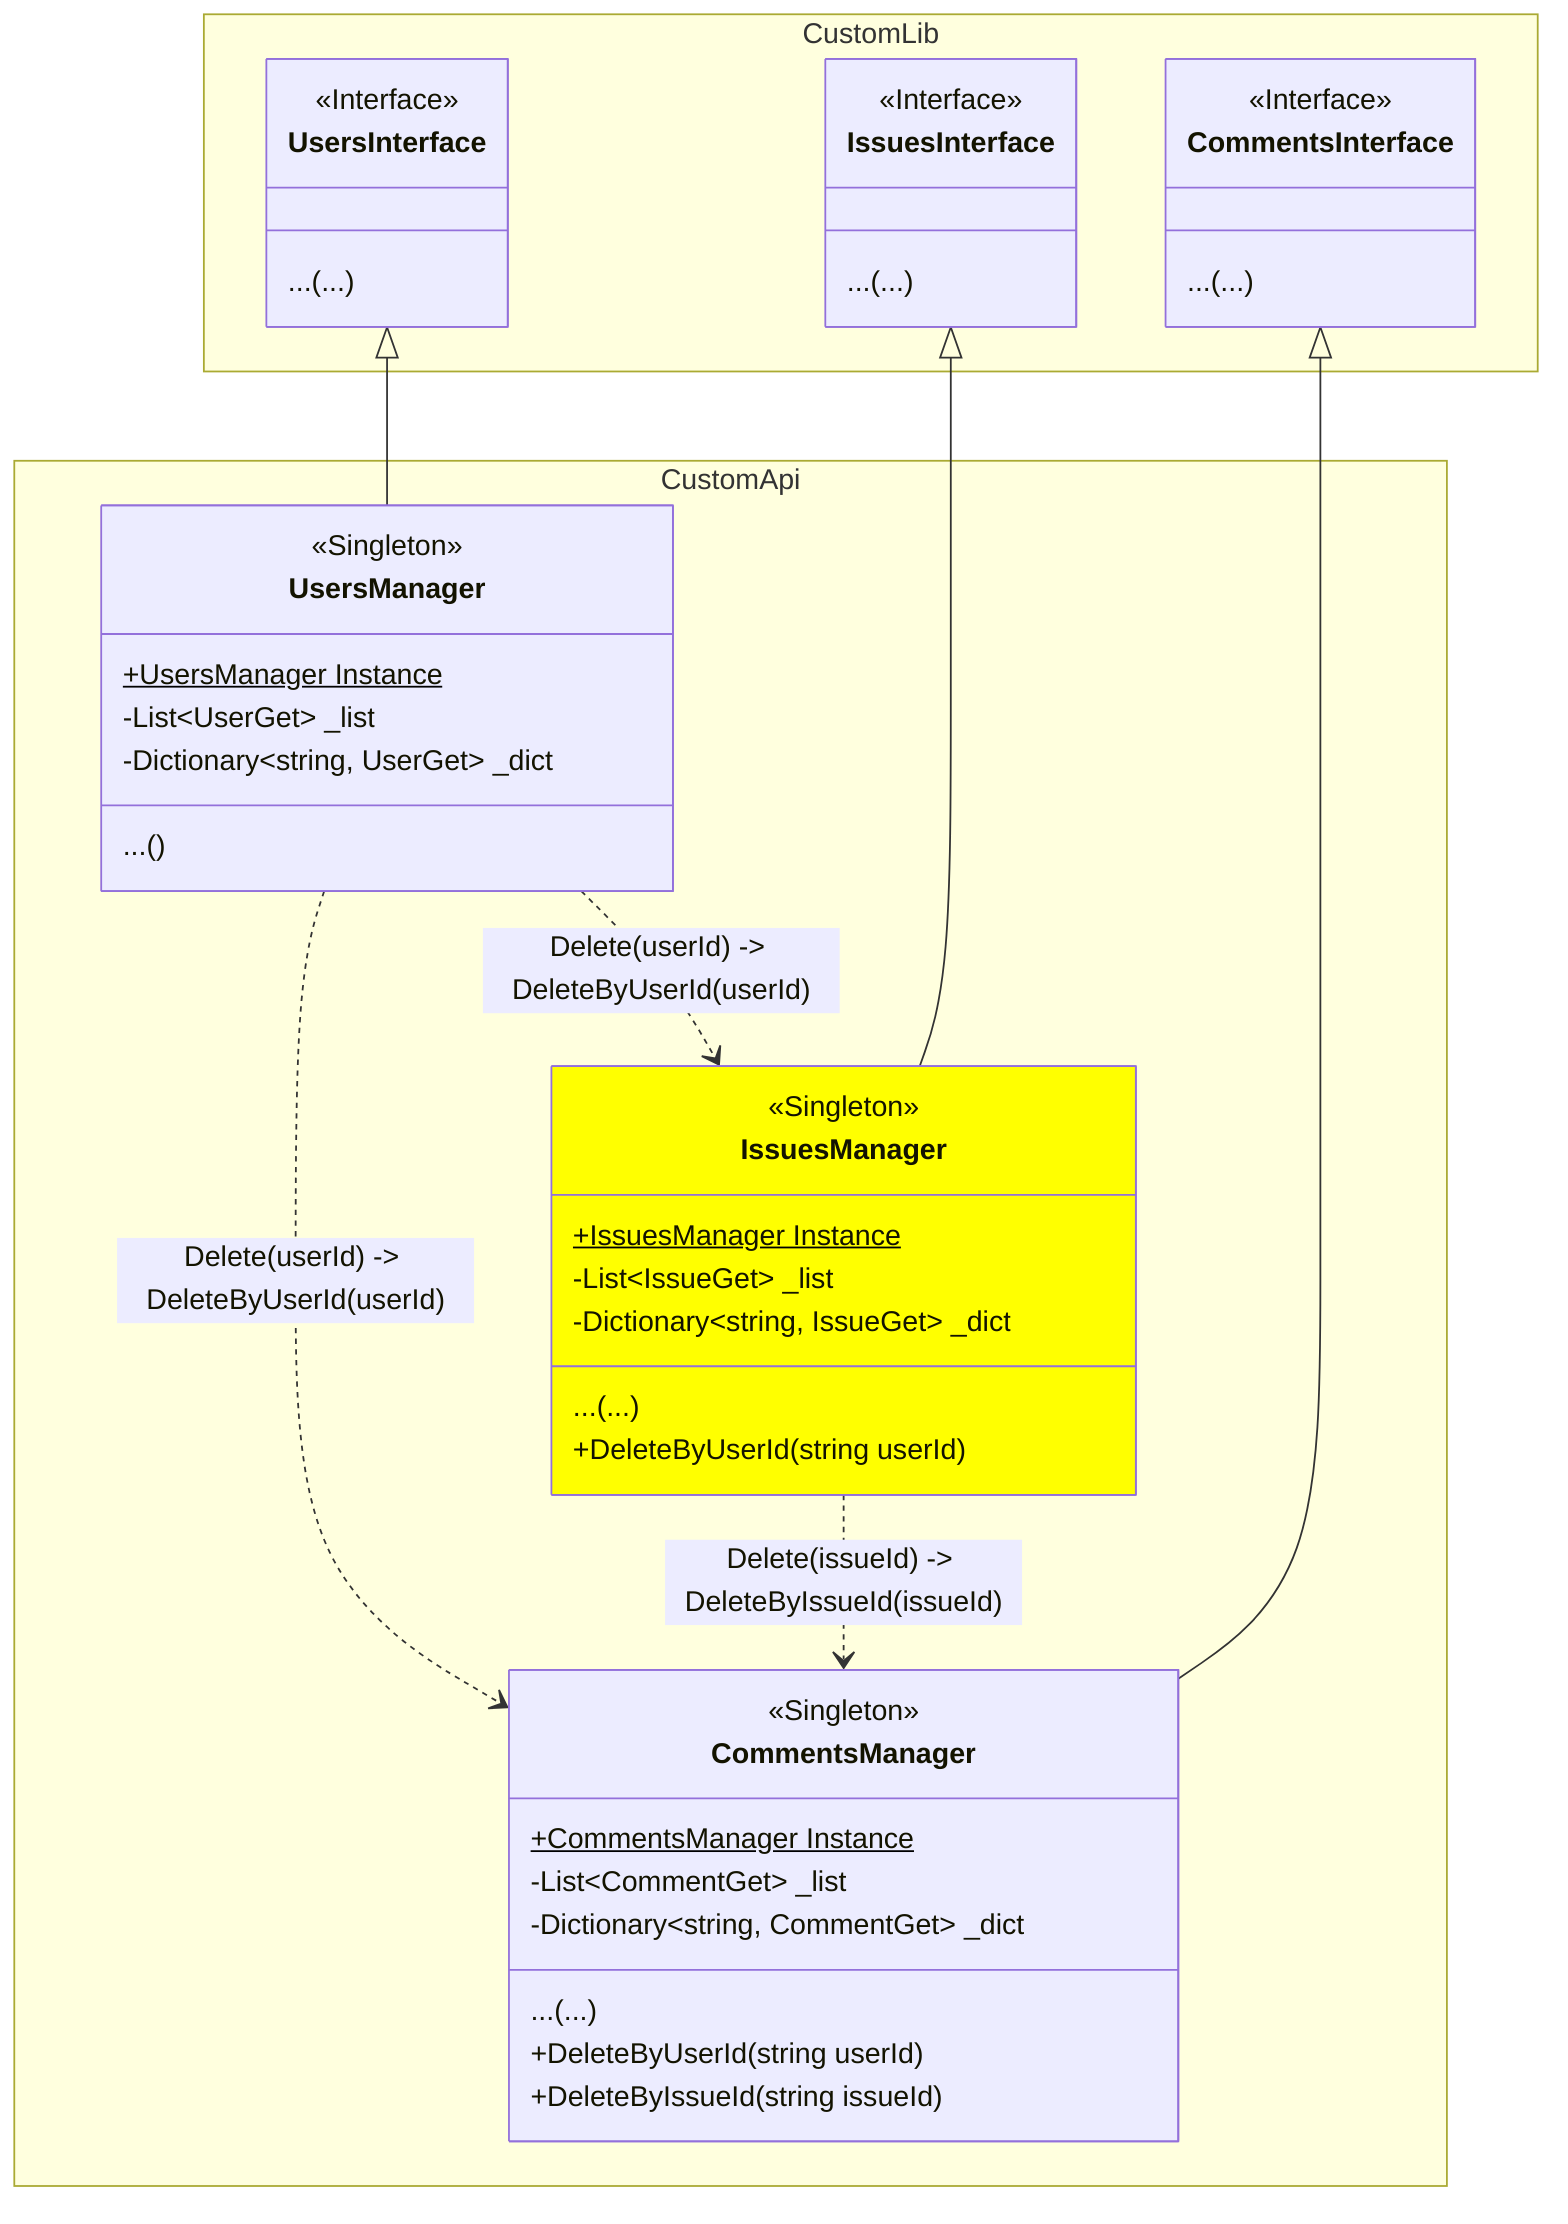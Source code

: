 classDiagram

    namespace CustomLib {
        class UsersInterface {
            <<Interface>>
            ...(...)
        }
        class IssuesInterface {
            <<Interface>>
            ...(...)
        }
        class CommentsInterface {
            <<Interface>>
            ...(...)
        }
    }

    namespace CustomApi {
        class UsersManager {
            <<Singleton>>
            +UsersManager Instance$
            -List~UserGet~ _list
            -Dictionary~string, UserGet~ _dict
            ...()
        }
        class IssuesManager {
            <<Singleton>>
            +IssuesManager Instance$
            -List~IssueGet~ _list
            -Dictionary~string, IssueGet~ _dict
            ...(...)
            +DeleteByUserId(string userId)
        }
        class CommentsManager {
            <<Singleton>>
            +CommentsManager Instance$
            -List~CommentGet~ _list
            -Dictionary~string, CommentGet~ _dict
            ...(...)
            +DeleteByUserId(string userId)
            +DeleteByIssueId(string issueId)
        }
    }

    UsersInterface <|-- UsersManager
    IssuesInterface <|-- IssuesManager
    CommentsInterface <|-- CommentsManager

    UsersManager ..> IssuesManager : Delete(userId) -> DeleteByUserId(userId)
    UsersManager ..> CommentsManager : Delete(userId) -> DeleteByUserId(userId)

    IssuesManager ..> CommentsManager : Delete(issueId) -> DeleteByIssueId(issueId)

    style IssuesManager fill:yellow